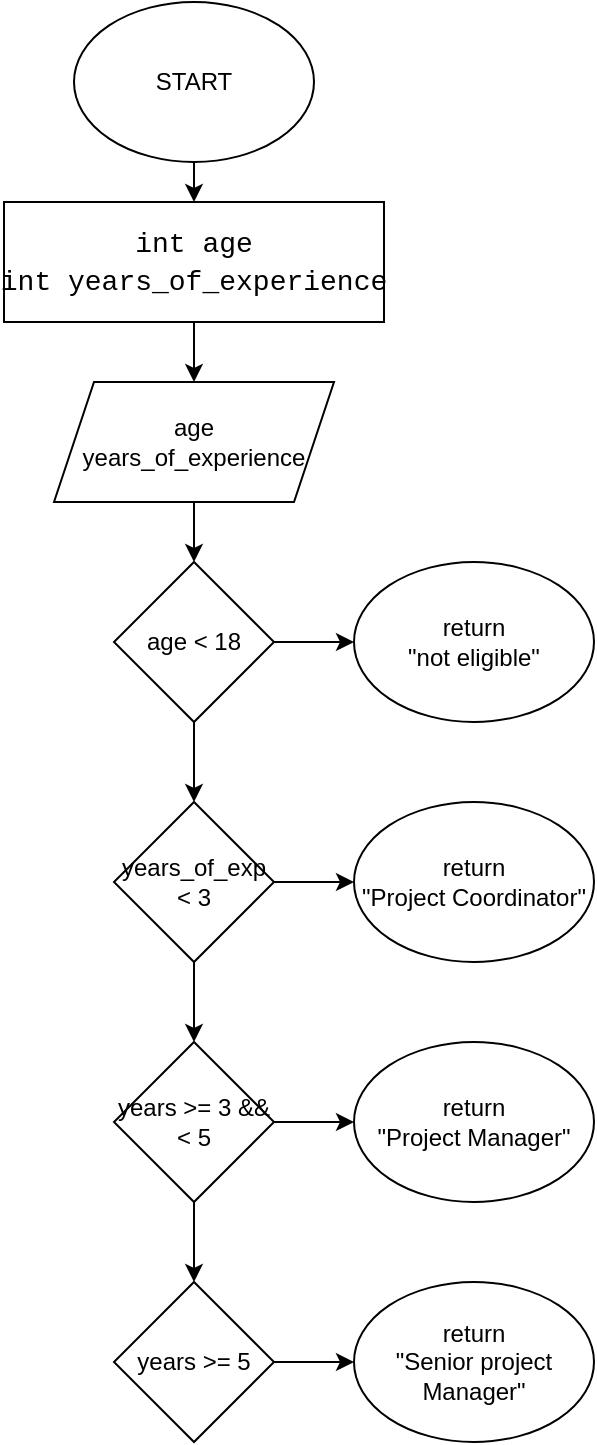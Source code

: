 <mxfile version="24.4.0" type="github">
  <diagram name="Page-1" id="nGHkJ9J2twLT8-j-V_zB">
    <mxGraphModel dx="880" dy="468" grid="1" gridSize="10" guides="1" tooltips="1" connect="1" arrows="1" fold="1" page="1" pageScale="1" pageWidth="850" pageHeight="1100" math="0" shadow="0">
      <root>
        <mxCell id="0" />
        <mxCell id="1" parent="0" />
        <mxCell id="jydU_XrS2uP6wkzOB44L-1" value="START" style="ellipse;whiteSpace=wrap;html=1;" vertex="1" parent="1">
          <mxGeometry x="40" width="120" height="80" as="geometry" />
        </mxCell>
        <mxCell id="jydU_XrS2uP6wkzOB44L-2" value="" style="endArrow=classic;html=1;rounded=0;exitX=0.5;exitY=1;exitDx=0;exitDy=0;" edge="1" parent="1" source="jydU_XrS2uP6wkzOB44L-1">
          <mxGeometry width="50" height="50" relative="1" as="geometry">
            <mxPoint x="400" y="170" as="sourcePoint" />
            <mxPoint x="100" y="100" as="targetPoint" />
          </mxGeometry>
        </mxCell>
        <mxCell id="jydU_XrS2uP6wkzOB44L-3" value="&lt;div style=&quot;font-family: Consolas, &amp;quot;Courier New&amp;quot;, monospace; font-size: 14px; line-height: 19px; white-space: pre;&quot;&gt;int age&lt;/div&gt;&lt;div style=&quot;font-family: Consolas, &amp;quot;Courier New&amp;quot;, monospace; font-size: 14px; line-height: 19px; white-space: pre;&quot;&gt;int years_of_experience&lt;/div&gt;" style="rounded=0;whiteSpace=wrap;html=1;" vertex="1" parent="1">
          <mxGeometry x="5" y="100" width="190" height="60" as="geometry" />
        </mxCell>
        <mxCell id="jydU_XrS2uP6wkzOB44L-4" value="" style="endArrow=classic;html=1;rounded=0;exitX=0.5;exitY=1;exitDx=0;exitDy=0;" edge="1" parent="1" source="jydU_XrS2uP6wkzOB44L-3">
          <mxGeometry width="50" height="50" relative="1" as="geometry">
            <mxPoint x="400" y="170" as="sourcePoint" />
            <mxPoint x="100" y="190" as="targetPoint" />
          </mxGeometry>
        </mxCell>
        <mxCell id="jydU_XrS2uP6wkzOB44L-5" value="age&lt;div&gt;years_of_experience&lt;/div&gt;" style="shape=parallelogram;perimeter=parallelogramPerimeter;whiteSpace=wrap;html=1;fixedSize=1;" vertex="1" parent="1">
          <mxGeometry x="30" y="190" width="140" height="60" as="geometry" />
        </mxCell>
        <mxCell id="jydU_XrS2uP6wkzOB44L-6" value="" style="endArrow=classic;html=1;rounded=0;exitX=0.5;exitY=1;exitDx=0;exitDy=0;" edge="1" parent="1" source="jydU_XrS2uP6wkzOB44L-5">
          <mxGeometry width="50" height="50" relative="1" as="geometry">
            <mxPoint x="400" y="270" as="sourcePoint" />
            <mxPoint x="100" y="280" as="targetPoint" />
          </mxGeometry>
        </mxCell>
        <mxCell id="jydU_XrS2uP6wkzOB44L-7" value="age &amp;lt; 18" style="rhombus;whiteSpace=wrap;html=1;" vertex="1" parent="1">
          <mxGeometry x="60" y="280" width="80" height="80" as="geometry" />
        </mxCell>
        <mxCell id="jydU_XrS2uP6wkzOB44L-8" value="" style="endArrow=classic;html=1;rounded=0;exitX=1;exitY=0.5;exitDx=0;exitDy=0;" edge="1" parent="1" source="jydU_XrS2uP6wkzOB44L-7">
          <mxGeometry width="50" height="50" relative="1" as="geometry">
            <mxPoint x="400" y="270" as="sourcePoint" />
            <mxPoint x="180" y="320" as="targetPoint" />
          </mxGeometry>
        </mxCell>
        <mxCell id="jydU_XrS2uP6wkzOB44L-9" value="return&lt;div&gt;&quot;not eligible&quot;&lt;/div&gt;" style="ellipse;whiteSpace=wrap;html=1;" vertex="1" parent="1">
          <mxGeometry x="180" y="280" width="120" height="80" as="geometry" />
        </mxCell>
        <mxCell id="jydU_XrS2uP6wkzOB44L-10" value="" style="endArrow=classic;html=1;rounded=0;exitX=0.5;exitY=1;exitDx=0;exitDy=0;" edge="1" parent="1" source="jydU_XrS2uP6wkzOB44L-7">
          <mxGeometry width="50" height="50" relative="1" as="geometry">
            <mxPoint x="400" y="270" as="sourcePoint" />
            <mxPoint x="100" y="400" as="targetPoint" />
          </mxGeometry>
        </mxCell>
        <mxCell id="jydU_XrS2uP6wkzOB44L-11" value="years_of_exp &amp;lt; 3" style="rhombus;whiteSpace=wrap;html=1;" vertex="1" parent="1">
          <mxGeometry x="60" y="400" width="80" height="80" as="geometry" />
        </mxCell>
        <mxCell id="jydU_XrS2uP6wkzOB44L-12" value="" style="endArrow=classic;html=1;rounded=0;exitX=1;exitY=0.5;exitDx=0;exitDy=0;" edge="1" parent="1" source="jydU_XrS2uP6wkzOB44L-11">
          <mxGeometry width="50" height="50" relative="1" as="geometry">
            <mxPoint x="400" y="390" as="sourcePoint" />
            <mxPoint x="180" y="440" as="targetPoint" />
          </mxGeometry>
        </mxCell>
        <mxCell id="jydU_XrS2uP6wkzOB44L-13" value="return&lt;div&gt;&quot;Project Coordinator&quot;&lt;/div&gt;" style="ellipse;whiteSpace=wrap;html=1;" vertex="1" parent="1">
          <mxGeometry x="180" y="400" width="120" height="80" as="geometry" />
        </mxCell>
        <mxCell id="jydU_XrS2uP6wkzOB44L-14" value="" style="endArrow=classic;html=1;rounded=0;exitX=0.5;exitY=1;exitDx=0;exitDy=0;" edge="1" parent="1" source="jydU_XrS2uP6wkzOB44L-11">
          <mxGeometry width="50" height="50" relative="1" as="geometry">
            <mxPoint x="400" y="390" as="sourcePoint" />
            <mxPoint x="100" y="520" as="targetPoint" />
          </mxGeometry>
        </mxCell>
        <mxCell id="jydU_XrS2uP6wkzOB44L-15" value="years &amp;gt;= 3 &amp;amp;&amp;amp; &amp;lt; 5" style="rhombus;whiteSpace=wrap;html=1;" vertex="1" parent="1">
          <mxGeometry x="60" y="520" width="80" height="80" as="geometry" />
        </mxCell>
        <mxCell id="jydU_XrS2uP6wkzOB44L-16" value="" style="endArrow=classic;html=1;rounded=0;exitX=1;exitY=0.5;exitDx=0;exitDy=0;" edge="1" parent="1" source="jydU_XrS2uP6wkzOB44L-15">
          <mxGeometry width="50" height="50" relative="1" as="geometry">
            <mxPoint x="400" y="510" as="sourcePoint" />
            <mxPoint x="180" y="560" as="targetPoint" />
          </mxGeometry>
        </mxCell>
        <mxCell id="jydU_XrS2uP6wkzOB44L-17" value="return&lt;div&gt;&quot;Project Manager&quot;&lt;/div&gt;" style="ellipse;whiteSpace=wrap;html=1;" vertex="1" parent="1">
          <mxGeometry x="180" y="520" width="120" height="80" as="geometry" />
        </mxCell>
        <mxCell id="jydU_XrS2uP6wkzOB44L-18" value="" style="endArrow=classic;html=1;rounded=0;exitX=0.5;exitY=1;exitDx=0;exitDy=0;" edge="1" parent="1" source="jydU_XrS2uP6wkzOB44L-15">
          <mxGeometry width="50" height="50" relative="1" as="geometry">
            <mxPoint x="400" y="510" as="sourcePoint" />
            <mxPoint x="100" y="640" as="targetPoint" />
          </mxGeometry>
        </mxCell>
        <mxCell id="jydU_XrS2uP6wkzOB44L-19" value="years &amp;gt;= 5" style="rhombus;whiteSpace=wrap;html=1;" vertex="1" parent="1">
          <mxGeometry x="60" y="640" width="80" height="80" as="geometry" />
        </mxCell>
        <mxCell id="jydU_XrS2uP6wkzOB44L-20" value="" style="endArrow=classic;html=1;rounded=0;exitX=1;exitY=0.5;exitDx=0;exitDy=0;" edge="1" parent="1" source="jydU_XrS2uP6wkzOB44L-19">
          <mxGeometry width="50" height="50" relative="1" as="geometry">
            <mxPoint x="400" y="630" as="sourcePoint" />
            <mxPoint x="180" y="680" as="targetPoint" />
          </mxGeometry>
        </mxCell>
        <mxCell id="jydU_XrS2uP6wkzOB44L-21" value="return&lt;div&gt;&quot;Senior project Manager&quot;&lt;/div&gt;" style="ellipse;whiteSpace=wrap;html=1;" vertex="1" parent="1">
          <mxGeometry x="180" y="640" width="120" height="80" as="geometry" />
        </mxCell>
      </root>
    </mxGraphModel>
  </diagram>
</mxfile>
